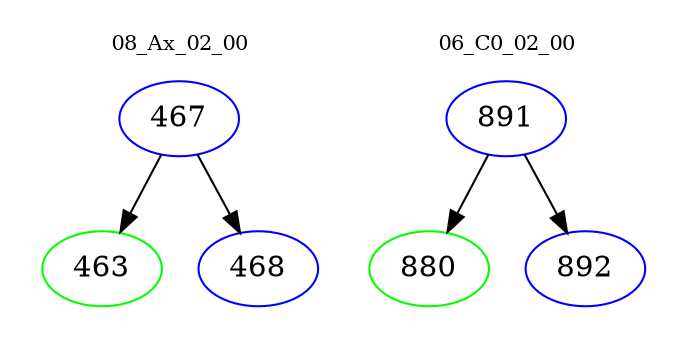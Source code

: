 digraph{
subgraph cluster_0 {
color = white
label = "08_Ax_02_00";
fontsize=10;
T0_467 [label="467", color="blue"]
T0_467 -> T0_463 [color="black"]
T0_463 [label="463", color="green"]
T0_467 -> T0_468 [color="black"]
T0_468 [label="468", color="blue"]
}
subgraph cluster_1 {
color = white
label = "06_C0_02_00";
fontsize=10;
T1_891 [label="891", color="blue"]
T1_891 -> T1_880 [color="black"]
T1_880 [label="880", color="green"]
T1_891 -> T1_892 [color="black"]
T1_892 [label="892", color="blue"]
}
}
